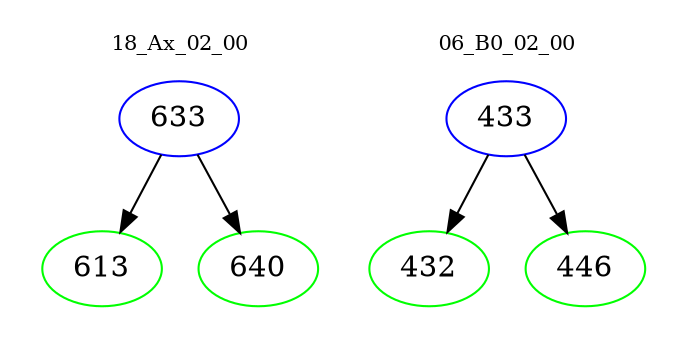 digraph{
subgraph cluster_0 {
color = white
label = "18_Ax_02_00";
fontsize=10;
T0_633 [label="633", color="blue"]
T0_633 -> T0_613 [color="black"]
T0_613 [label="613", color="green"]
T0_633 -> T0_640 [color="black"]
T0_640 [label="640", color="green"]
}
subgraph cluster_1 {
color = white
label = "06_B0_02_00";
fontsize=10;
T1_433 [label="433", color="blue"]
T1_433 -> T1_432 [color="black"]
T1_432 [label="432", color="green"]
T1_433 -> T1_446 [color="black"]
T1_446 [label="446", color="green"]
}
}
